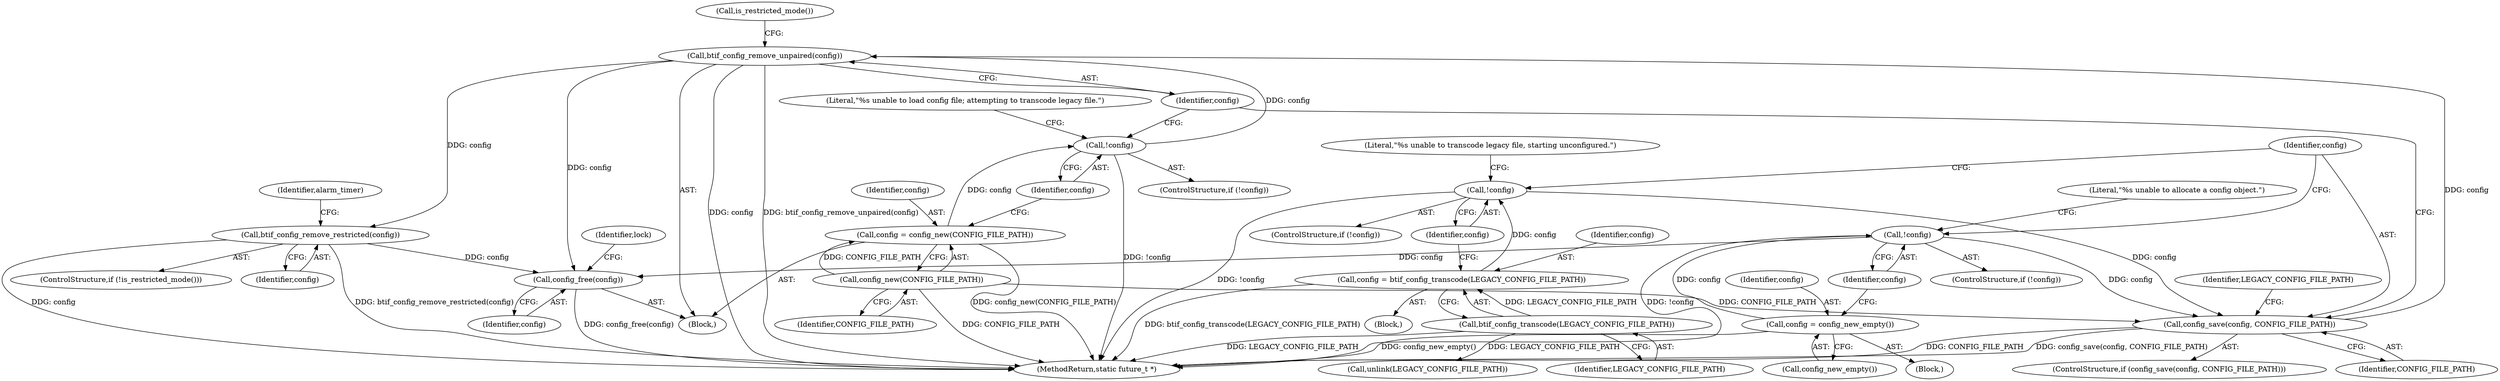 digraph "0_Android_37c88107679d36c419572732b4af6e18bb2f7dce_1@API" {
"1000147" [label="(Call,btif_config_remove_unpaired(config))"];
"1000113" [label="(Call,!config)"];
"1000108" [label="(Call,config = config_new(CONFIG_FILE_PATH))"];
"1000110" [label="(Call,config_new(CONFIG_FILE_PATH))"];
"1000142" [label="(Call,config_save(config, CONFIG_FILE_PATH))"];
"1000124" [label="(Call,!config)"];
"1000119" [label="(Call,config = btif_config_transcode(LEGACY_CONFIG_FILE_PATH))"];
"1000121" [label="(Call,btif_config_transcode(LEGACY_CONFIG_FILE_PATH))"];
"1000134" [label="(Call,!config)"];
"1000130" [label="(Call,config = config_new_empty())"];
"1000152" [label="(Call,btif_config_remove_restricted(config))"];
"1000171" [label="(Call,config_free(config))"];
"1000145" [label="(Call,unlink(LEGACY_CONFIG_FILE_PATH))"];
"1000149" [label="(ControlStructure,if (!is_restricted_mode()))"];
"1000123" [label="(ControlStructure,if (!config))"];
"1000117" [label="(Literal,\"%s unable to load config file; attempting to transcode legacy file.\")"];
"1000146" [label="(Identifier,LEGACY_CONFIG_FILE_PATH)"];
"1000121" [label="(Call,btif_config_transcode(LEGACY_CONFIG_FILE_PATH))"];
"1000142" [label="(Call,config_save(config, CONFIG_FILE_PATH))"];
"1000175" [label="(Identifier,lock)"];
"1000124" [label="(Call,!config)"];
"1000125" [label="(Identifier,config)"];
"1000130" [label="(Call,config = config_new_empty())"];
"1000111" [label="(Identifier,CONFIG_FILE_PATH)"];
"1000148" [label="(Identifier,config)"];
"1000122" [label="(Identifier,LEGACY_CONFIG_FILE_PATH)"];
"1000144" [label="(Identifier,CONFIG_FILE_PATH)"];
"1000155" [label="(Identifier,alarm_timer)"];
"1000153" [label="(Identifier,config)"];
"1000112" [label="(ControlStructure,if (!config))"];
"1000151" [label="(Call,is_restricted_mode())"];
"1000108" [label="(Call,config = config_new(CONFIG_FILE_PATH))"];
"1000171" [label="(Call,config_free(config))"];
"1000113" [label="(Call,!config)"];
"1000172" [label="(Identifier,config)"];
"1000126" [label="(Block,)"];
"1000115" [label="(Block,)"];
"1000128" [label="(Literal,\"%s unable to transcode legacy file, starting unconfigured.\")"];
"1000135" [label="(Identifier,config)"];
"1000114" [label="(Identifier,config)"];
"1000119" [label="(Call,config = btif_config_transcode(LEGACY_CONFIG_FILE_PATH))"];
"1000143" [label="(Identifier,config)"];
"1000103" [label="(Block,)"];
"1000120" [label="(Identifier,config)"];
"1000131" [label="(Identifier,config)"];
"1000132" [label="(Call,config_new_empty())"];
"1000133" [label="(ControlStructure,if (!config))"];
"1000109" [label="(Identifier,config)"];
"1000141" [label="(ControlStructure,if (config_save(config, CONFIG_FILE_PATH)))"];
"1000185" [label="(MethodReturn,static future_t *)"];
"1000152" [label="(Call,btif_config_remove_restricted(config))"];
"1000134" [label="(Call,!config)"];
"1000138" [label="(Literal,\"%s unable to allocate a config object.\")"];
"1000147" [label="(Call,btif_config_remove_unpaired(config))"];
"1000110" [label="(Call,config_new(CONFIG_FILE_PATH))"];
"1000147" -> "1000103"  [label="AST: "];
"1000147" -> "1000148"  [label="CFG: "];
"1000148" -> "1000147"  [label="AST: "];
"1000151" -> "1000147"  [label="CFG: "];
"1000147" -> "1000185"  [label="DDG: config"];
"1000147" -> "1000185"  [label="DDG: btif_config_remove_unpaired(config)"];
"1000113" -> "1000147"  [label="DDG: config"];
"1000142" -> "1000147"  [label="DDG: config"];
"1000147" -> "1000152"  [label="DDG: config"];
"1000147" -> "1000171"  [label="DDG: config"];
"1000113" -> "1000112"  [label="AST: "];
"1000113" -> "1000114"  [label="CFG: "];
"1000114" -> "1000113"  [label="AST: "];
"1000117" -> "1000113"  [label="CFG: "];
"1000148" -> "1000113"  [label="CFG: "];
"1000113" -> "1000185"  [label="DDG: !config"];
"1000108" -> "1000113"  [label="DDG: config"];
"1000108" -> "1000103"  [label="AST: "];
"1000108" -> "1000110"  [label="CFG: "];
"1000109" -> "1000108"  [label="AST: "];
"1000110" -> "1000108"  [label="AST: "];
"1000114" -> "1000108"  [label="CFG: "];
"1000108" -> "1000185"  [label="DDG: config_new(CONFIG_FILE_PATH)"];
"1000110" -> "1000108"  [label="DDG: CONFIG_FILE_PATH"];
"1000110" -> "1000111"  [label="CFG: "];
"1000111" -> "1000110"  [label="AST: "];
"1000110" -> "1000185"  [label="DDG: CONFIG_FILE_PATH"];
"1000110" -> "1000142"  [label="DDG: CONFIG_FILE_PATH"];
"1000142" -> "1000141"  [label="AST: "];
"1000142" -> "1000144"  [label="CFG: "];
"1000143" -> "1000142"  [label="AST: "];
"1000144" -> "1000142"  [label="AST: "];
"1000146" -> "1000142"  [label="CFG: "];
"1000148" -> "1000142"  [label="CFG: "];
"1000142" -> "1000185"  [label="DDG: config_save(config, CONFIG_FILE_PATH)"];
"1000142" -> "1000185"  [label="DDG: CONFIG_FILE_PATH"];
"1000124" -> "1000142"  [label="DDG: config"];
"1000134" -> "1000142"  [label="DDG: config"];
"1000124" -> "1000123"  [label="AST: "];
"1000124" -> "1000125"  [label="CFG: "];
"1000125" -> "1000124"  [label="AST: "];
"1000128" -> "1000124"  [label="CFG: "];
"1000143" -> "1000124"  [label="CFG: "];
"1000124" -> "1000185"  [label="DDG: !config"];
"1000119" -> "1000124"  [label="DDG: config"];
"1000119" -> "1000115"  [label="AST: "];
"1000119" -> "1000121"  [label="CFG: "];
"1000120" -> "1000119"  [label="AST: "];
"1000121" -> "1000119"  [label="AST: "];
"1000125" -> "1000119"  [label="CFG: "];
"1000119" -> "1000185"  [label="DDG: btif_config_transcode(LEGACY_CONFIG_FILE_PATH)"];
"1000121" -> "1000119"  [label="DDG: LEGACY_CONFIG_FILE_PATH"];
"1000121" -> "1000122"  [label="CFG: "];
"1000122" -> "1000121"  [label="AST: "];
"1000121" -> "1000185"  [label="DDG: LEGACY_CONFIG_FILE_PATH"];
"1000121" -> "1000145"  [label="DDG: LEGACY_CONFIG_FILE_PATH"];
"1000134" -> "1000133"  [label="AST: "];
"1000134" -> "1000135"  [label="CFG: "];
"1000135" -> "1000134"  [label="AST: "];
"1000138" -> "1000134"  [label="CFG: "];
"1000143" -> "1000134"  [label="CFG: "];
"1000134" -> "1000185"  [label="DDG: !config"];
"1000130" -> "1000134"  [label="DDG: config"];
"1000134" -> "1000171"  [label="DDG: config"];
"1000130" -> "1000126"  [label="AST: "];
"1000130" -> "1000132"  [label="CFG: "];
"1000131" -> "1000130"  [label="AST: "];
"1000132" -> "1000130"  [label="AST: "];
"1000135" -> "1000130"  [label="CFG: "];
"1000130" -> "1000185"  [label="DDG: config_new_empty()"];
"1000152" -> "1000149"  [label="AST: "];
"1000152" -> "1000153"  [label="CFG: "];
"1000153" -> "1000152"  [label="AST: "];
"1000155" -> "1000152"  [label="CFG: "];
"1000152" -> "1000185"  [label="DDG: btif_config_remove_restricted(config)"];
"1000152" -> "1000185"  [label="DDG: config"];
"1000152" -> "1000171"  [label="DDG: config"];
"1000171" -> "1000103"  [label="AST: "];
"1000171" -> "1000172"  [label="CFG: "];
"1000172" -> "1000171"  [label="AST: "];
"1000175" -> "1000171"  [label="CFG: "];
"1000171" -> "1000185"  [label="DDG: config_free(config)"];
}
